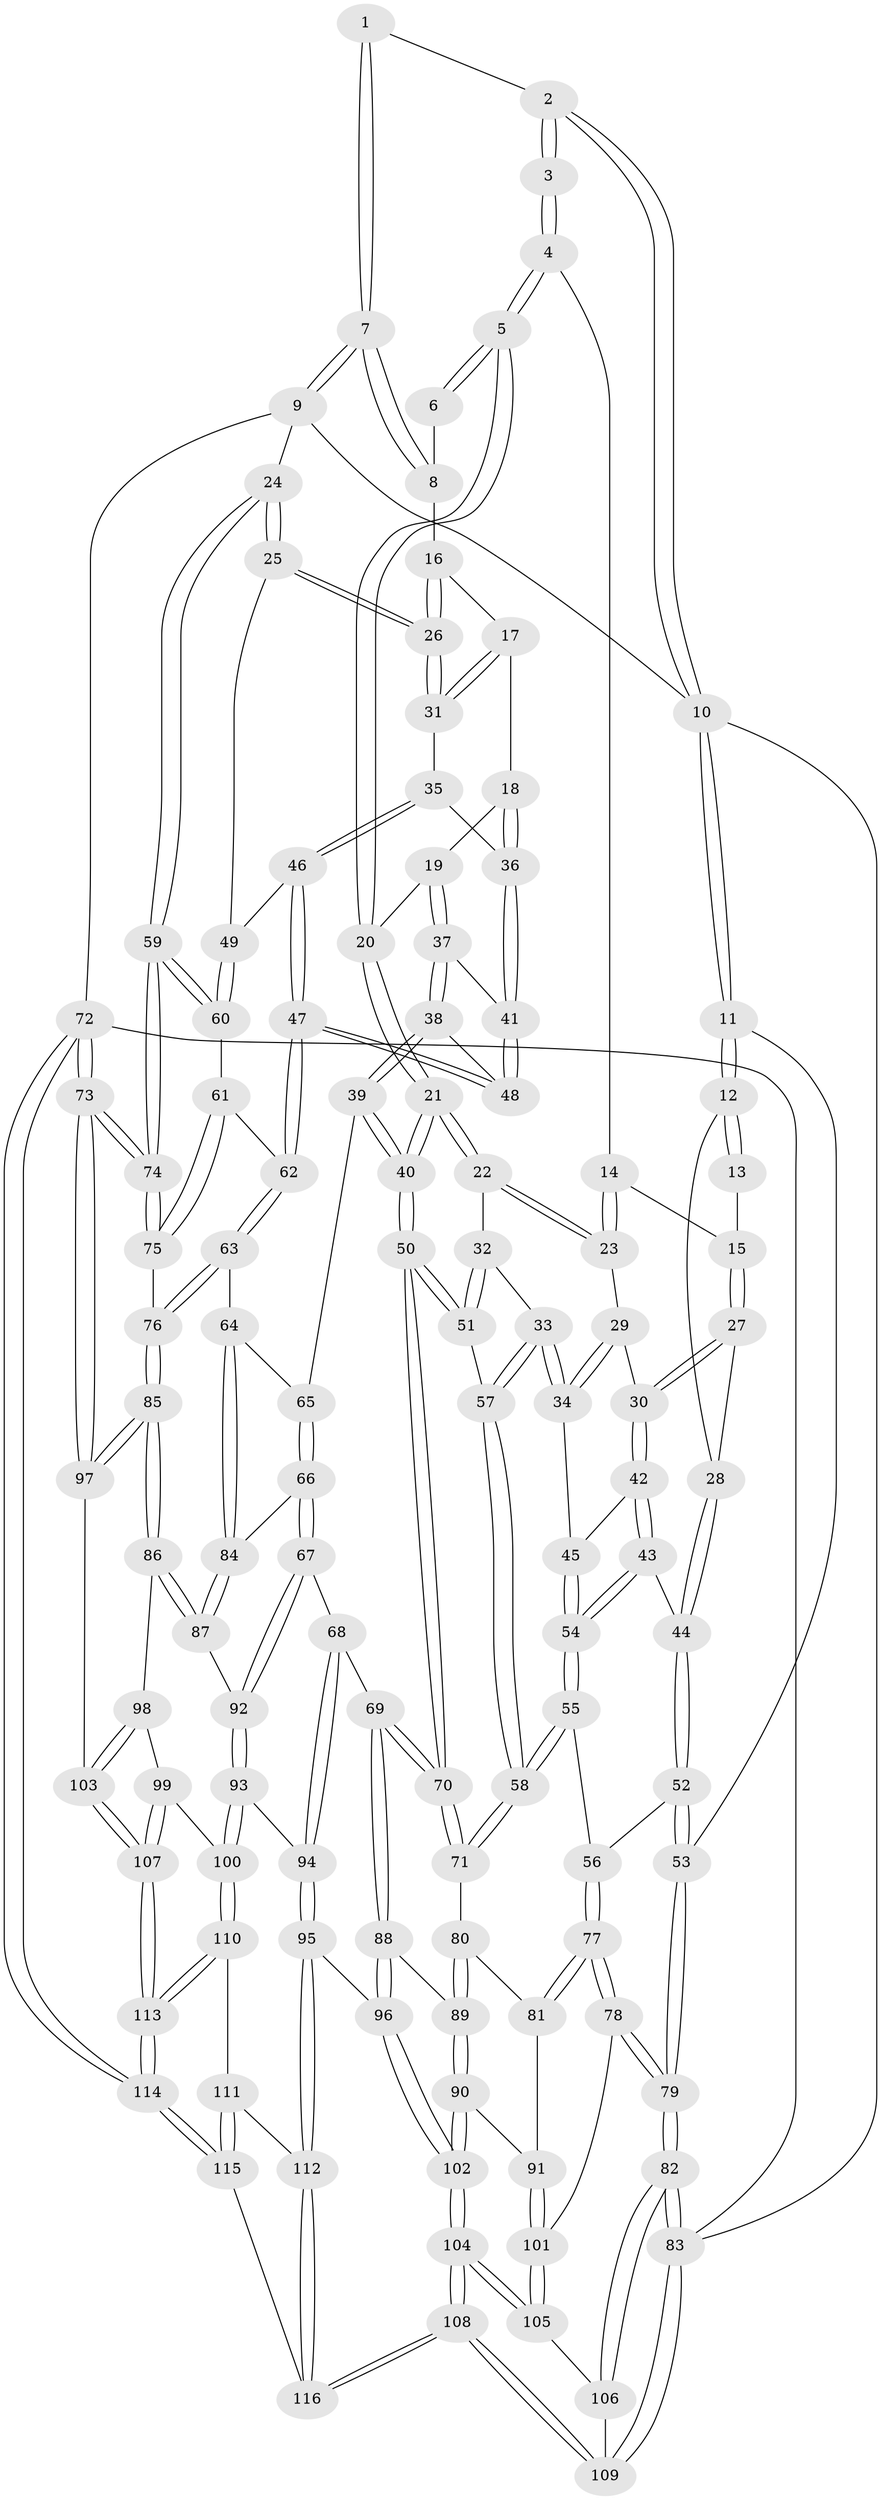 // Generated by graph-tools (version 1.1) at 2025/38/03/09/25 02:38:42]
// undirected, 116 vertices, 287 edges
graph export_dot {
graph [start="1"]
  node [color=gray90,style=filled];
  1 [pos="+0.6491414583333494+0"];
  2 [pos="+0.36802209701798677+0"];
  3 [pos="+0.35360946749713423+0"];
  4 [pos="+0.3603056929358095+0.0032584428059036657"];
  5 [pos="+0.5711143045073359+0.2042234736466553"];
  6 [pos="+0.6197345575221896+0.10941358362262024"];
  7 [pos="+1+0"];
  8 [pos="+0.8445371284694235+0.04600722961479946"];
  9 [pos="+1+0"];
  10 [pos="+0+0"];
  11 [pos="+0+0.1952752723927093"];
  12 [pos="+0+0.18398172011883493"];
  13 [pos="+0.08873892443912283+0.1086366049534183"];
  14 [pos="+0.349759907436423+0.04366744744490236"];
  15 [pos="+0.22214006541367548+0.20672549050360445"];
  16 [pos="+0.8030008763410044+0.11941372936644001"];
  17 [pos="+0.7123561064254168+0.20601157935082337"];
  18 [pos="+0.668403788719633+0.23222818876022383"];
  19 [pos="+0.6072473711271489+0.23134141629761457"];
  20 [pos="+0.5824154408272124+0.22342233123409014"];
  21 [pos="+0.4930861823933725+0.31777414127350406"];
  22 [pos="+0.44645208815031356+0.31381777713040004"];
  23 [pos="+0.36339272251098154+0.22302821326020394"];
  24 [pos="+1+0.04368789348914866"];
  25 [pos="+0.8850954308463623+0.342127678773893"];
  26 [pos="+0.8640408307623934+0.32361471188808394"];
  27 [pos="+0.183435615709452+0.26480062112971764"];
  28 [pos="+0.17579558148436297+0.2649490317168287"];
  29 [pos="+0.3284188140728687+0.2716142144638587"];
  30 [pos="+0.19666153825337876+0.27798047116146574"];
  31 [pos="+0.814264057662137+0.31399945855960526"];
  32 [pos="+0.4048700651812533+0.34907072092536345"];
  33 [pos="+0.321513679058225+0.3824396747626499"];
  34 [pos="+0.3159449125485881+0.3778157544427815"];
  35 [pos="+0.7323152737667515+0.3416228250770894"];
  36 [pos="+0.7057878327522349+0.31571367138598294"];
  37 [pos="+0.61488455930325+0.34152787489952446"];
  38 [pos="+0.5926429186308652+0.44418611600511154"];
  39 [pos="+0.5436813378567382+0.4681992963511093"];
  40 [pos="+0.5323040593533696+0.46951687042787155"];
  41 [pos="+0.6667904113714941+0.37166594560606864"];
  42 [pos="+0.21581712123900293+0.3147108911902478"];
  43 [pos="+0.15552645329591905+0.40683826006235074"];
  44 [pos="+0.11587222066921835+0.39493186825138726"];
  45 [pos="+0.2640233297012958+0.3693738724972039"];
  46 [pos="+0.7547131017326141+0.4304964359263341"];
  47 [pos="+0.7338865036512311+0.4608622703080321"];
  48 [pos="+0.6559735990386403+0.43874444345905356"];
  49 [pos="+0.8774077035092717+0.387272543855544"];
  50 [pos="+0.482749246543148+0.516277571840598"];
  51 [pos="+0.4494392275383878+0.48918281197729985"];
  52 [pos="+0.0152263492196202+0.42081198859049057"];
  53 [pos="+0+0.37350579610326495"];
  54 [pos="+0.1985213865307712+0.4389050798433264"];
  55 [pos="+0.20628017945926666+0.5244049676054872"];
  56 [pos="+0.15244534667453943+0.540795329919396"];
  57 [pos="+0.33226464561434615+0.4242864276931185"];
  58 [pos="+0.2601189942061516+0.5444536601140283"];
  59 [pos="+1+0.4533959696372084"];
  60 [pos="+0.9337559607790588+0.4858035627668569"];
  61 [pos="+0.9215790390040413+0.5060127483400955"];
  62 [pos="+0.7461484109871639+0.5162007722061438"];
  63 [pos="+0.7250257072008887+0.6039891304096591"];
  64 [pos="+0.7121411321132705+0.6075517723311513"];
  65 [pos="+0.6107417297152707+0.5243216226038895"];
  66 [pos="+0.5854361029079324+0.6895678944652869"];
  67 [pos="+0.543193510906364+0.7022708419065198"];
  68 [pos="+0.5373371877093469+0.7011113400814226"];
  69 [pos="+0.4875482694879066+0.6864888921867458"];
  70 [pos="+0.45497300112246836+0.6117982921988772"];
  71 [pos="+0.2937453229638235+0.5874049888092565"];
  72 [pos="+1+1"];
  73 [pos="+1+0.9338362531156906"];
  74 [pos="+1+0.7421868310840252"];
  75 [pos="+0.9171871654125041+0.5400546594538723"];
  76 [pos="+0.86457409510264+0.7016541938313191"];
  77 [pos="+0.036440572692050734+0.7216641781594938"];
  78 [pos="+0.029648254275335788+0.7259641029491668"];
  79 [pos="+0+0.7334991885496186"];
  80 [pos="+0.24804462205415848+0.6743466633338288"];
  81 [pos="+0.14915293432001794+0.7065593773194812"];
  82 [pos="+0+1"];
  83 [pos="+0+1"];
  84 [pos="+0.6048775008489274+0.6837973760203021"];
  85 [pos="+0.8967997037592985+0.7721768558952414"];
  86 [pos="+0.7772412767757485+0.8057198231404725"];
  87 [pos="+0.7419272357446766+0.7923047726138499"];
  88 [pos="+0.45162124632872447+0.7322842026326807"];
  89 [pos="+0.3274439941537307+0.7979762273990084"];
  90 [pos="+0.3194499599230616+0.8108368106261242"];
  91 [pos="+0.2848556864509673+0.8113737378714146"];
  92 [pos="+0.6062591300482493+0.8119022966034788"];
  93 [pos="+0.6187590132171579+0.88100355509052"];
  94 [pos="+0.5340928218594224+0.9002068095148235"];
  95 [pos="+0.4928853671628437+0.9212129182936643"];
  96 [pos="+0.474588145817782+0.9125898211460048"];
  97 [pos="+0.9582708619924685+0.8144463806685347"];
  98 [pos="+0.7383970343740035+0.8477092473110739"];
  99 [pos="+0.6808147754454419+0.8872244904675947"];
  100 [pos="+0.6359155766689274+0.8964266926776204"];
  101 [pos="+0.14431312667369017+0.8438712926617463"];
  102 [pos="+0.33043339962417545+0.9593529619353007"];
  103 [pos="+0.7614149582251208+0.9712576927525197"];
  104 [pos="+0.30420882262354115+1"];
  105 [pos="+0.14509424503570567+0.8474435137229698"];
  106 [pos="+0.13350530830699903+0.8872940518853909"];
  107 [pos="+0.7555078740998578+0.9791222716492611"];
  108 [pos="+0.254159976298702+1"];
  109 [pos="+0.19068186592247097+1"];
  110 [pos="+0.6350239833065101+0.9161276347004592"];
  111 [pos="+0.6234974288436945+0.9391562947845549"];
  112 [pos="+0.5293394581150195+1"];
  113 [pos="+0.7388562295163338+1"];
  114 [pos="+0.7436914447503485+1"];
  115 [pos="+0.6647737548783532+1"];
  116 [pos="+0.5300949790400992+1"];
  1 -- 2;
  1 -- 7;
  1 -- 7;
  2 -- 3;
  2 -- 3;
  2 -- 10;
  2 -- 10;
  3 -- 4;
  3 -- 4;
  4 -- 5;
  4 -- 5;
  4 -- 14;
  5 -- 6;
  5 -- 6;
  5 -- 20;
  5 -- 20;
  6 -- 8;
  7 -- 8;
  7 -- 8;
  7 -- 9;
  7 -- 9;
  8 -- 16;
  9 -- 10;
  9 -- 24;
  9 -- 72;
  10 -- 11;
  10 -- 11;
  10 -- 83;
  11 -- 12;
  11 -- 12;
  11 -- 53;
  12 -- 13;
  12 -- 13;
  12 -- 28;
  13 -- 15;
  14 -- 15;
  14 -- 23;
  14 -- 23;
  15 -- 27;
  15 -- 27;
  16 -- 17;
  16 -- 26;
  16 -- 26;
  17 -- 18;
  17 -- 31;
  17 -- 31;
  18 -- 19;
  18 -- 36;
  18 -- 36;
  19 -- 20;
  19 -- 37;
  19 -- 37;
  20 -- 21;
  20 -- 21;
  21 -- 22;
  21 -- 22;
  21 -- 40;
  21 -- 40;
  22 -- 23;
  22 -- 23;
  22 -- 32;
  23 -- 29;
  24 -- 25;
  24 -- 25;
  24 -- 59;
  24 -- 59;
  25 -- 26;
  25 -- 26;
  25 -- 49;
  26 -- 31;
  26 -- 31;
  27 -- 28;
  27 -- 30;
  27 -- 30;
  28 -- 44;
  28 -- 44;
  29 -- 30;
  29 -- 34;
  29 -- 34;
  30 -- 42;
  30 -- 42;
  31 -- 35;
  32 -- 33;
  32 -- 51;
  32 -- 51;
  33 -- 34;
  33 -- 34;
  33 -- 57;
  33 -- 57;
  34 -- 45;
  35 -- 36;
  35 -- 46;
  35 -- 46;
  36 -- 41;
  36 -- 41;
  37 -- 38;
  37 -- 38;
  37 -- 41;
  38 -- 39;
  38 -- 39;
  38 -- 48;
  39 -- 40;
  39 -- 40;
  39 -- 65;
  40 -- 50;
  40 -- 50;
  41 -- 48;
  41 -- 48;
  42 -- 43;
  42 -- 43;
  42 -- 45;
  43 -- 44;
  43 -- 54;
  43 -- 54;
  44 -- 52;
  44 -- 52;
  45 -- 54;
  45 -- 54;
  46 -- 47;
  46 -- 47;
  46 -- 49;
  47 -- 48;
  47 -- 48;
  47 -- 62;
  47 -- 62;
  49 -- 60;
  49 -- 60;
  50 -- 51;
  50 -- 51;
  50 -- 70;
  50 -- 70;
  51 -- 57;
  52 -- 53;
  52 -- 53;
  52 -- 56;
  53 -- 79;
  53 -- 79;
  54 -- 55;
  54 -- 55;
  55 -- 56;
  55 -- 58;
  55 -- 58;
  56 -- 77;
  56 -- 77;
  57 -- 58;
  57 -- 58;
  58 -- 71;
  58 -- 71;
  59 -- 60;
  59 -- 60;
  59 -- 74;
  59 -- 74;
  60 -- 61;
  61 -- 62;
  61 -- 75;
  61 -- 75;
  62 -- 63;
  62 -- 63;
  63 -- 64;
  63 -- 76;
  63 -- 76;
  64 -- 65;
  64 -- 84;
  64 -- 84;
  65 -- 66;
  65 -- 66;
  66 -- 67;
  66 -- 67;
  66 -- 84;
  67 -- 68;
  67 -- 92;
  67 -- 92;
  68 -- 69;
  68 -- 94;
  68 -- 94;
  69 -- 70;
  69 -- 70;
  69 -- 88;
  69 -- 88;
  70 -- 71;
  70 -- 71;
  71 -- 80;
  72 -- 73;
  72 -- 73;
  72 -- 114;
  72 -- 114;
  72 -- 83;
  73 -- 74;
  73 -- 74;
  73 -- 97;
  73 -- 97;
  74 -- 75;
  74 -- 75;
  75 -- 76;
  76 -- 85;
  76 -- 85;
  77 -- 78;
  77 -- 78;
  77 -- 81;
  77 -- 81;
  78 -- 79;
  78 -- 79;
  78 -- 101;
  79 -- 82;
  79 -- 82;
  80 -- 81;
  80 -- 89;
  80 -- 89;
  81 -- 91;
  82 -- 83;
  82 -- 83;
  82 -- 106;
  82 -- 106;
  83 -- 109;
  83 -- 109;
  84 -- 87;
  84 -- 87;
  85 -- 86;
  85 -- 86;
  85 -- 97;
  85 -- 97;
  86 -- 87;
  86 -- 87;
  86 -- 98;
  87 -- 92;
  88 -- 89;
  88 -- 96;
  88 -- 96;
  89 -- 90;
  89 -- 90;
  90 -- 91;
  90 -- 102;
  90 -- 102;
  91 -- 101;
  91 -- 101;
  92 -- 93;
  92 -- 93;
  93 -- 94;
  93 -- 100;
  93 -- 100;
  94 -- 95;
  94 -- 95;
  95 -- 96;
  95 -- 112;
  95 -- 112;
  96 -- 102;
  96 -- 102;
  97 -- 103;
  98 -- 99;
  98 -- 103;
  98 -- 103;
  99 -- 100;
  99 -- 107;
  99 -- 107;
  100 -- 110;
  100 -- 110;
  101 -- 105;
  101 -- 105;
  102 -- 104;
  102 -- 104;
  103 -- 107;
  103 -- 107;
  104 -- 105;
  104 -- 105;
  104 -- 108;
  104 -- 108;
  105 -- 106;
  106 -- 109;
  107 -- 113;
  107 -- 113;
  108 -- 109;
  108 -- 109;
  108 -- 116;
  108 -- 116;
  110 -- 111;
  110 -- 113;
  110 -- 113;
  111 -- 112;
  111 -- 115;
  111 -- 115;
  112 -- 116;
  112 -- 116;
  113 -- 114;
  113 -- 114;
  114 -- 115;
  114 -- 115;
  115 -- 116;
}
